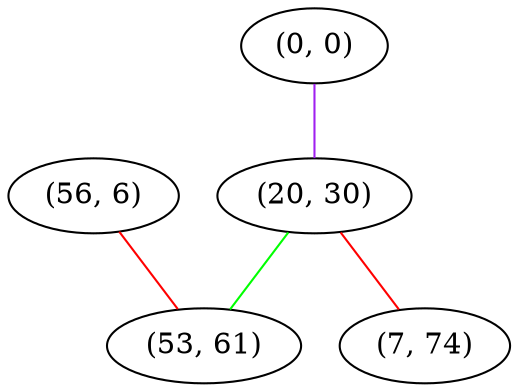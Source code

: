 graph "" {
"(56, 6)";
"(0, 0)";
"(20, 30)";
"(7, 74)";
"(53, 61)";
"(56, 6)" -- "(53, 61)"  [color=red, key=0, weight=1];
"(0, 0)" -- "(20, 30)"  [color=purple, key=0, weight=4];
"(20, 30)" -- "(53, 61)"  [color=green, key=0, weight=2];
"(20, 30)" -- "(7, 74)"  [color=red, key=0, weight=1];
}
